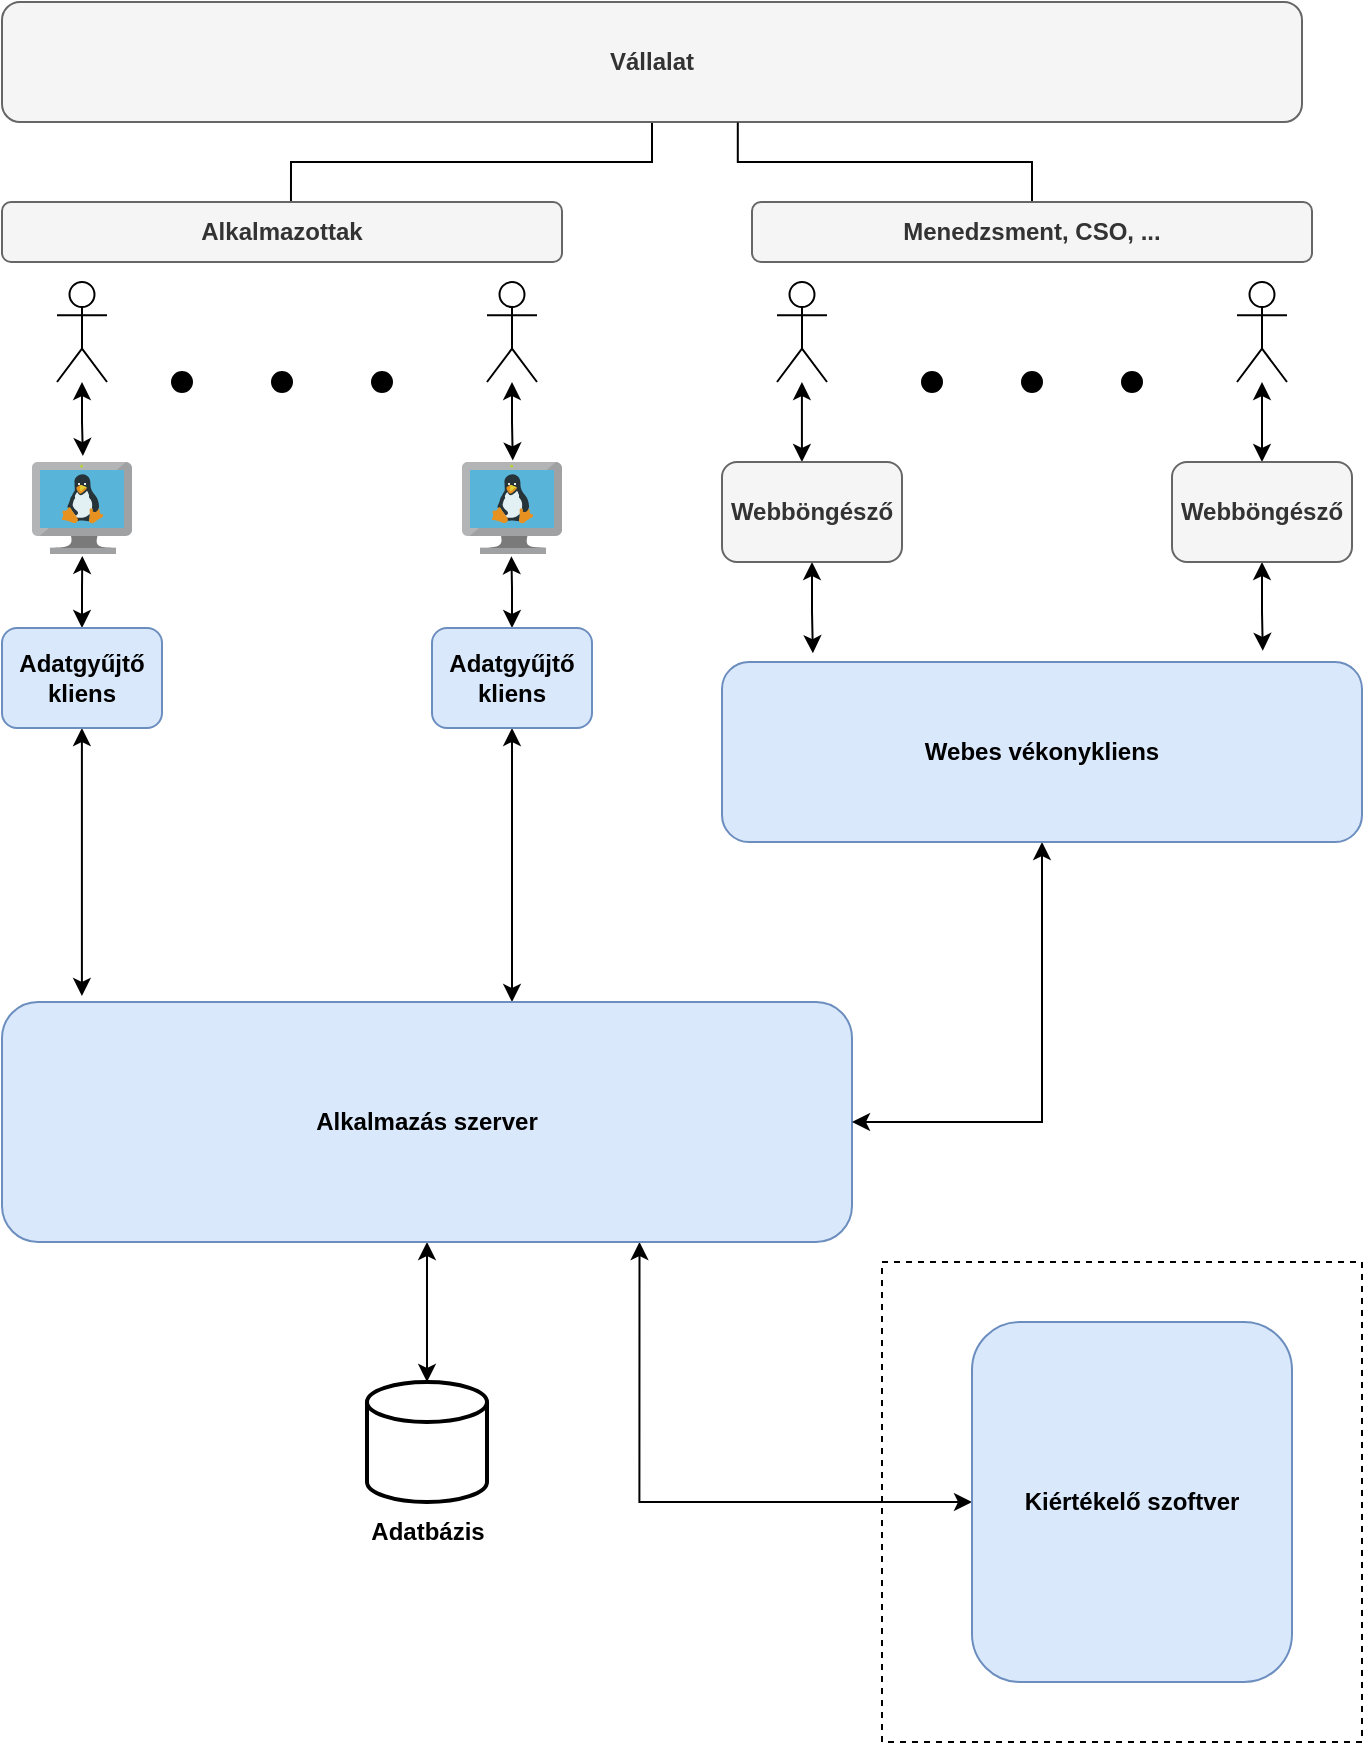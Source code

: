 <mxfile version="20.5.3" type="device"><diagram id="qpr6imKKHGiq8NyBWhKI" name="Page-1"><mxGraphModel dx="1422" dy="705" grid="1" gridSize="10" guides="1" tooltips="1" connect="1" arrows="1" fold="1" page="1" pageScale="1" pageWidth="827" pageHeight="1169" math="0" shadow="0"><root><mxCell id="0"/><mxCell id="1" parent="0"/><mxCell id="p79axu8Aq294gtSY3fJW-79" value="" style="rounded=0;whiteSpace=wrap;html=1;fillColor=none;dashed=1;" parent="1" vertex="1"><mxGeometry x="440" y="630" width="240" height="240" as="geometry"/></mxCell><mxCell id="p79axu8Aq294gtSY3fJW-61" style="edgeStyle=orthogonalEdgeStyle;rounded=0;orthogonalLoop=1;jettySize=auto;html=1;entryX=0.516;entryY=0.073;entryDx=0;entryDy=0;entryPerimeter=0;startArrow=none;startFill=0;endArrow=none;endFill=0;" parent="1" source="hsPha16VyO_CQqPsj9lp-17" target="p79axu8Aq294gtSY3fJW-2" edge="1"><mxGeometry relative="1" as="geometry"/></mxCell><mxCell id="hsPha16VyO_CQqPsj9lp-17" value="Vállalat" style="rounded=1;whiteSpace=wrap;html=1;fillColor=#f5f5f5;strokeColor=#666666;fontStyle=1;fontColor=#333333;" parent="1" vertex="1"><mxGeometry width="650" height="60" as="geometry"/></mxCell><mxCell id="p79axu8Aq294gtSY3fJW-1" value="&lt;span style=&quot;color: rgba(0, 0, 0, 0); font-family: monospace; font-size: 0px; text-align: start;&quot;&gt;%3CmxGraphModel%3E%3Croot%3E%3CmxCell%20id%3D%220%22%2F%3E%3CmxCell%20id%3D%221%22%20parent%3D%220%22%2F%3E%3CmxCell%20id%3D%222%22%20value%3D%22Alkalmazottak%22%20style%3D%22rounded%3D1%3BwhiteSpace%3Dwrap%3Bhtml%3D1%3BfillColor%3D%23dae8fc%3BstrokeColor%3D%236c8ebf%3BfontStyle%3D1%22%20vertex%3D%221%22%20parent%3D%221%22%3E%3CmxGeometry%20x%3D%22240%22%20y%3D%22230%22%20width%3D%22120%22%20height%3D%2260%22%20as%3D%22geometry%22%2F%3E%3C%2FmxCell%3E%3C%2Froot%3E%3C%2FmxGraphModel%3E&lt;/span&gt;" style="text;html=1;align=center;verticalAlign=middle;resizable=0;points=[];autosize=1;strokeColor=none;fillColor=none;" parent="1" vertex="1"><mxGeometry x="340" y="205" width="20" height="30" as="geometry"/></mxCell><mxCell id="p79axu8Aq294gtSY3fJW-2" value="Alkalmazottak" style="rounded=1;whiteSpace=wrap;html=1;fillColor=#f5f5f5;strokeColor=#666666;fontStyle=1;fontColor=#333333;" parent="1" vertex="1"><mxGeometry y="100" width="280" height="30" as="geometry"/></mxCell><mxCell id="p79axu8Aq294gtSY3fJW-55" style="edgeStyle=orthogonalEdgeStyle;rounded=0;orthogonalLoop=1;jettySize=auto;html=1;entryX=0.509;entryY=-0.065;entryDx=0;entryDy=0;entryPerimeter=0;startArrow=classic;startFill=1;" parent="1" source="p79axu8Aq294gtSY3fJW-7" target="p79axu8Aq294gtSY3fJW-9" edge="1"><mxGeometry relative="1" as="geometry"/></mxCell><mxCell id="p79axu8Aq294gtSY3fJW-7" value="" style="shape=umlActor;verticalLabelPosition=bottom;verticalAlign=top;html=1;outlineConnect=0;" parent="1" vertex="1"><mxGeometry x="27.5" y="140" width="25" height="50" as="geometry"/></mxCell><mxCell id="p79axu8Aq294gtSY3fJW-9" value="" style="sketch=0;aspect=fixed;html=1;points=[];align=center;image;fontSize=12;image=img/lib/mscae/VM_Linux.svg;" parent="1" vertex="1"><mxGeometry x="15" y="230" width="50" height="46" as="geometry"/></mxCell><mxCell id="p79axu8Aq294gtSY3fJW-56" style="edgeStyle=orthogonalEdgeStyle;rounded=0;orthogonalLoop=1;jettySize=auto;html=1;entryX=0.508;entryY=-0.017;entryDx=0;entryDy=0;entryPerimeter=0;startArrow=classic;startFill=1;" parent="1" source="p79axu8Aq294gtSY3fJW-14" target="p79axu8Aq294gtSY3fJW-15" edge="1"><mxGeometry relative="1" as="geometry"/></mxCell><mxCell id="p79axu8Aq294gtSY3fJW-14" value="" style="shape=umlActor;verticalLabelPosition=bottom;verticalAlign=top;html=1;outlineConnect=0;" parent="1" vertex="1"><mxGeometry x="242.5" y="140" width="25" height="50" as="geometry"/></mxCell><mxCell id="p79axu8Aq294gtSY3fJW-15" value="" style="sketch=0;aspect=fixed;html=1;points=[];align=center;image;fontSize=12;image=img/lib/mscae/VM_Linux.svg;" parent="1" vertex="1"><mxGeometry x="230" y="230" width="50" height="46" as="geometry"/></mxCell><mxCell id="p79axu8Aq294gtSY3fJW-16" value="" style="ellipse;whiteSpace=wrap;html=1;aspect=fixed;fillColor=#000000;" parent="1" vertex="1"><mxGeometry x="85" y="185" width="10" height="10" as="geometry"/></mxCell><mxCell id="p79axu8Aq294gtSY3fJW-17" value="" style="ellipse;whiteSpace=wrap;html=1;aspect=fixed;fillColor=#000000;" parent="1" vertex="1"><mxGeometry x="135" y="185" width="10" height="10" as="geometry"/></mxCell><mxCell id="p79axu8Aq294gtSY3fJW-18" value="" style="ellipse;whiteSpace=wrap;html=1;aspect=fixed;fillColor=#000000;" parent="1" vertex="1"><mxGeometry x="185" y="185" width="10" height="10" as="geometry"/></mxCell><mxCell id="p79axu8Aq294gtSY3fJW-26" style="edgeStyle=orthogonalEdgeStyle;rounded=0;orthogonalLoop=1;jettySize=auto;html=1;entryX=0.503;entryY=1.021;entryDx=0;entryDy=0;entryPerimeter=0;startArrow=classic;startFill=1;" parent="1" source="p79axu8Aq294gtSY3fJW-19" target="p79axu8Aq294gtSY3fJW-9" edge="1"><mxGeometry relative="1" as="geometry"/></mxCell><mxCell id="p79axu8Aq294gtSY3fJW-66" style="edgeStyle=orthogonalEdgeStyle;rounded=0;orthogonalLoop=1;jettySize=auto;html=1;entryX=0.094;entryY=-0.025;entryDx=0;entryDy=0;entryPerimeter=0;startArrow=classic;startFill=1;endArrow=classic;endFill=1;" parent="1" source="p79axu8Aq294gtSY3fJW-19" target="p79axu8Aq294gtSY3fJW-64" edge="1"><mxGeometry relative="1" as="geometry"/></mxCell><mxCell id="p79axu8Aq294gtSY3fJW-19" value="Adatgyűjtő kliens" style="rounded=1;whiteSpace=wrap;html=1;fillColor=#dae8fc;strokeColor=#6c8ebf;fontStyle=1" parent="1" vertex="1"><mxGeometry y="313" width="80" height="50" as="geometry"/></mxCell><mxCell id="p79axu8Aq294gtSY3fJW-23" style="edgeStyle=orthogonalEdgeStyle;rounded=0;orthogonalLoop=1;jettySize=auto;html=1;entryX=0.494;entryY=1.025;entryDx=0;entryDy=0;entryPerimeter=0;startArrow=classic;startFill=1;" parent="1" source="p79axu8Aq294gtSY3fJW-20" target="p79axu8Aq294gtSY3fJW-15" edge="1"><mxGeometry relative="1" as="geometry"/></mxCell><mxCell id="p79axu8Aq294gtSY3fJW-67" style="edgeStyle=orthogonalEdgeStyle;rounded=0;orthogonalLoop=1;jettySize=auto;html=1;entryX=0.6;entryY=0;entryDx=0;entryDy=0;entryPerimeter=0;startArrow=classic;startFill=1;endArrow=classic;endFill=1;" parent="1" source="p79axu8Aq294gtSY3fJW-20" target="p79axu8Aq294gtSY3fJW-64" edge="1"><mxGeometry relative="1" as="geometry"/></mxCell><mxCell id="p79axu8Aq294gtSY3fJW-20" value="Adatgyűjtő kliens" style="rounded=1;whiteSpace=wrap;html=1;fillColor=#dae8fc;strokeColor=#6c8ebf;fontStyle=1" parent="1" vertex="1"><mxGeometry x="215" y="313" width="80" height="50" as="geometry"/></mxCell><mxCell id="p79axu8Aq294gtSY3fJW-63" style="edgeStyle=orthogonalEdgeStyle;rounded=0;orthogonalLoop=1;jettySize=auto;html=1;entryX=0.566;entryY=1.004;entryDx=0;entryDy=0;entryPerimeter=0;startArrow=none;startFill=0;endArrow=none;endFill=0;" parent="1" source="p79axu8Aq294gtSY3fJW-40" target="hsPha16VyO_CQqPsj9lp-17" edge="1"><mxGeometry relative="1" as="geometry"/></mxCell><mxCell id="p79axu8Aq294gtSY3fJW-40" value="Menedzsment, CSO, ..." style="rounded=1;whiteSpace=wrap;html=1;fillColor=#f5f5f5;strokeColor=#666666;fontStyle=1;fontColor=#333333;" parent="1" vertex="1"><mxGeometry x="375" y="100" width="280" height="30" as="geometry"/></mxCell><mxCell id="p79axu8Aq294gtSY3fJW-59" style="edgeStyle=orthogonalEdgeStyle;rounded=0;orthogonalLoop=1;jettySize=auto;html=1;entryX=0.444;entryY=0;entryDx=0;entryDy=0;entryPerimeter=0;startArrow=classic;startFill=1;" parent="1" source="p79axu8Aq294gtSY3fJW-41" target="p79axu8Aq294gtSY3fJW-57" edge="1"><mxGeometry relative="1" as="geometry"/></mxCell><mxCell id="p79axu8Aq294gtSY3fJW-41" value="" style="shape=umlActor;verticalLabelPosition=bottom;verticalAlign=top;html=1;outlineConnect=0;" parent="1" vertex="1"><mxGeometry x="387.5" y="140" width="25" height="50" as="geometry"/></mxCell><mxCell id="p79axu8Aq294gtSY3fJW-60" style="edgeStyle=orthogonalEdgeStyle;rounded=0;orthogonalLoop=1;jettySize=auto;html=1;entryX=0.5;entryY=0;entryDx=0;entryDy=0;startArrow=classic;startFill=1;" parent="1" source="p79axu8Aq294gtSY3fJW-43" target="p79axu8Aq294gtSY3fJW-58" edge="1"><mxGeometry relative="1" as="geometry"/></mxCell><mxCell id="p79axu8Aq294gtSY3fJW-43" value="" style="shape=umlActor;verticalLabelPosition=bottom;verticalAlign=top;html=1;outlineConnect=0;" parent="1" vertex="1"><mxGeometry x="617.5" y="140" width="25" height="50" as="geometry"/></mxCell><mxCell id="p79axu8Aq294gtSY3fJW-45" value="" style="ellipse;whiteSpace=wrap;html=1;aspect=fixed;fillColor=#000000;" parent="1" vertex="1"><mxGeometry x="460" y="185" width="10" height="10" as="geometry"/></mxCell><mxCell id="p79axu8Aq294gtSY3fJW-46" value="" style="ellipse;whiteSpace=wrap;html=1;aspect=fixed;fillColor=#000000;" parent="1" vertex="1"><mxGeometry x="510" y="185" width="10" height="10" as="geometry"/></mxCell><mxCell id="p79axu8Aq294gtSY3fJW-47" value="" style="ellipse;whiteSpace=wrap;html=1;aspect=fixed;fillColor=#000000;" parent="1" vertex="1"><mxGeometry x="560" y="185" width="10" height="10" as="geometry"/></mxCell><mxCell id="p79axu8Aq294gtSY3fJW-70" style="edgeStyle=orthogonalEdgeStyle;rounded=0;orthogonalLoop=1;jettySize=auto;html=1;entryX=0.142;entryY=-0.049;entryDx=0;entryDy=0;entryPerimeter=0;startArrow=classic;startFill=1;endArrow=classic;endFill=1;" parent="1" source="p79axu8Aq294gtSY3fJW-57" target="p79axu8Aq294gtSY3fJW-68" edge="1"><mxGeometry relative="1" as="geometry"/></mxCell><mxCell id="p79axu8Aq294gtSY3fJW-57" value="Webböngésző" style="rounded=1;whiteSpace=wrap;html=1;fillColor=#f5f5f5;strokeColor=#666666;fontStyle=1;fontColor=#333333;" parent="1" vertex="1"><mxGeometry x="360" y="230" width="90" height="50" as="geometry"/></mxCell><mxCell id="p79axu8Aq294gtSY3fJW-71" style="edgeStyle=orthogonalEdgeStyle;rounded=0;orthogonalLoop=1;jettySize=auto;html=1;entryX=0.845;entryY=-0.062;entryDx=0;entryDy=0;entryPerimeter=0;startArrow=classic;startFill=1;endArrow=classic;endFill=1;" parent="1" source="p79axu8Aq294gtSY3fJW-58" target="p79axu8Aq294gtSY3fJW-68" edge="1"><mxGeometry relative="1" as="geometry"/></mxCell><mxCell id="p79axu8Aq294gtSY3fJW-58" value="Webböngésző" style="rounded=1;whiteSpace=wrap;html=1;fillColor=#f5f5f5;strokeColor=#666666;fontStyle=1;fontColor=#333333;" parent="1" vertex="1"><mxGeometry x="585" y="230" width="90" height="50" as="geometry"/></mxCell><mxCell id="p79axu8Aq294gtSY3fJW-75" style="edgeStyle=orthogonalEdgeStyle;rounded=0;orthogonalLoop=1;jettySize=auto;html=1;entryX=0.5;entryY=0;entryDx=0;entryDy=0;entryPerimeter=0;startArrow=classic;startFill=1;endArrow=classic;endFill=1;" parent="1" source="p79axu8Aq294gtSY3fJW-64" target="p79axu8Aq294gtSY3fJW-73" edge="1"><mxGeometry relative="1" as="geometry"/></mxCell><mxCell id="p79axu8Aq294gtSY3fJW-80" style="edgeStyle=orthogonalEdgeStyle;rounded=0;orthogonalLoop=1;jettySize=auto;html=1;exitX=0.75;exitY=1;exitDx=0;exitDy=0;entryX=0;entryY=0.5;entryDx=0;entryDy=0;startArrow=classic;startFill=1;endArrow=classic;endFill=1;" parent="1" source="p79axu8Aq294gtSY3fJW-64" target="p79axu8Aq294gtSY3fJW-77" edge="1"><mxGeometry relative="1" as="geometry"/></mxCell><mxCell id="p79axu8Aq294gtSY3fJW-64" value="Alkalmazás szerver" style="rounded=1;whiteSpace=wrap;html=1;fillColor=#dae8fc;strokeColor=#6c8ebf;fontStyle=1" parent="1" vertex="1"><mxGeometry y="500" width="425" height="120" as="geometry"/></mxCell><mxCell id="p79axu8Aq294gtSY3fJW-72" style="edgeStyle=orthogonalEdgeStyle;rounded=0;orthogonalLoop=1;jettySize=auto;html=1;entryX=1;entryY=0.5;entryDx=0;entryDy=0;startArrow=classic;startFill=1;endArrow=classic;endFill=1;" parent="1" source="p79axu8Aq294gtSY3fJW-68" target="p79axu8Aq294gtSY3fJW-64" edge="1"><mxGeometry relative="1" as="geometry"/></mxCell><mxCell id="p79axu8Aq294gtSY3fJW-68" value="Webes vékonykliens" style="rounded=1;whiteSpace=wrap;html=1;fillColor=#dae8fc;strokeColor=#6c8ebf;fontStyle=1" parent="1" vertex="1"><mxGeometry x="360" y="330" width="320" height="90" as="geometry"/></mxCell><mxCell id="p79axu8Aq294gtSY3fJW-73" value="" style="strokeWidth=2;html=1;shape=mxgraph.flowchart.database;whiteSpace=wrap;fillColor=#FFFFFF;" parent="1" vertex="1"><mxGeometry x="182.5" y="690" width="60" height="60" as="geometry"/></mxCell><mxCell id="p79axu8Aq294gtSY3fJW-76" value="&lt;b&gt;Adatbázis&lt;/b&gt;" style="text;html=1;strokeColor=none;fillColor=none;align=center;verticalAlign=middle;whiteSpace=wrap;rounded=0;" parent="1" vertex="1"><mxGeometry x="183" y="750" width="60" height="30" as="geometry"/></mxCell><mxCell id="p79axu8Aq294gtSY3fJW-77" value="Kiértékelő szoftver" style="rounded=1;whiteSpace=wrap;html=1;fillColor=#dae8fc;strokeColor=#6c8ebf;fontStyle=1" parent="1" vertex="1"><mxGeometry x="485" y="660" width="160" height="180" as="geometry"/></mxCell></root></mxGraphModel></diagram></mxfile>